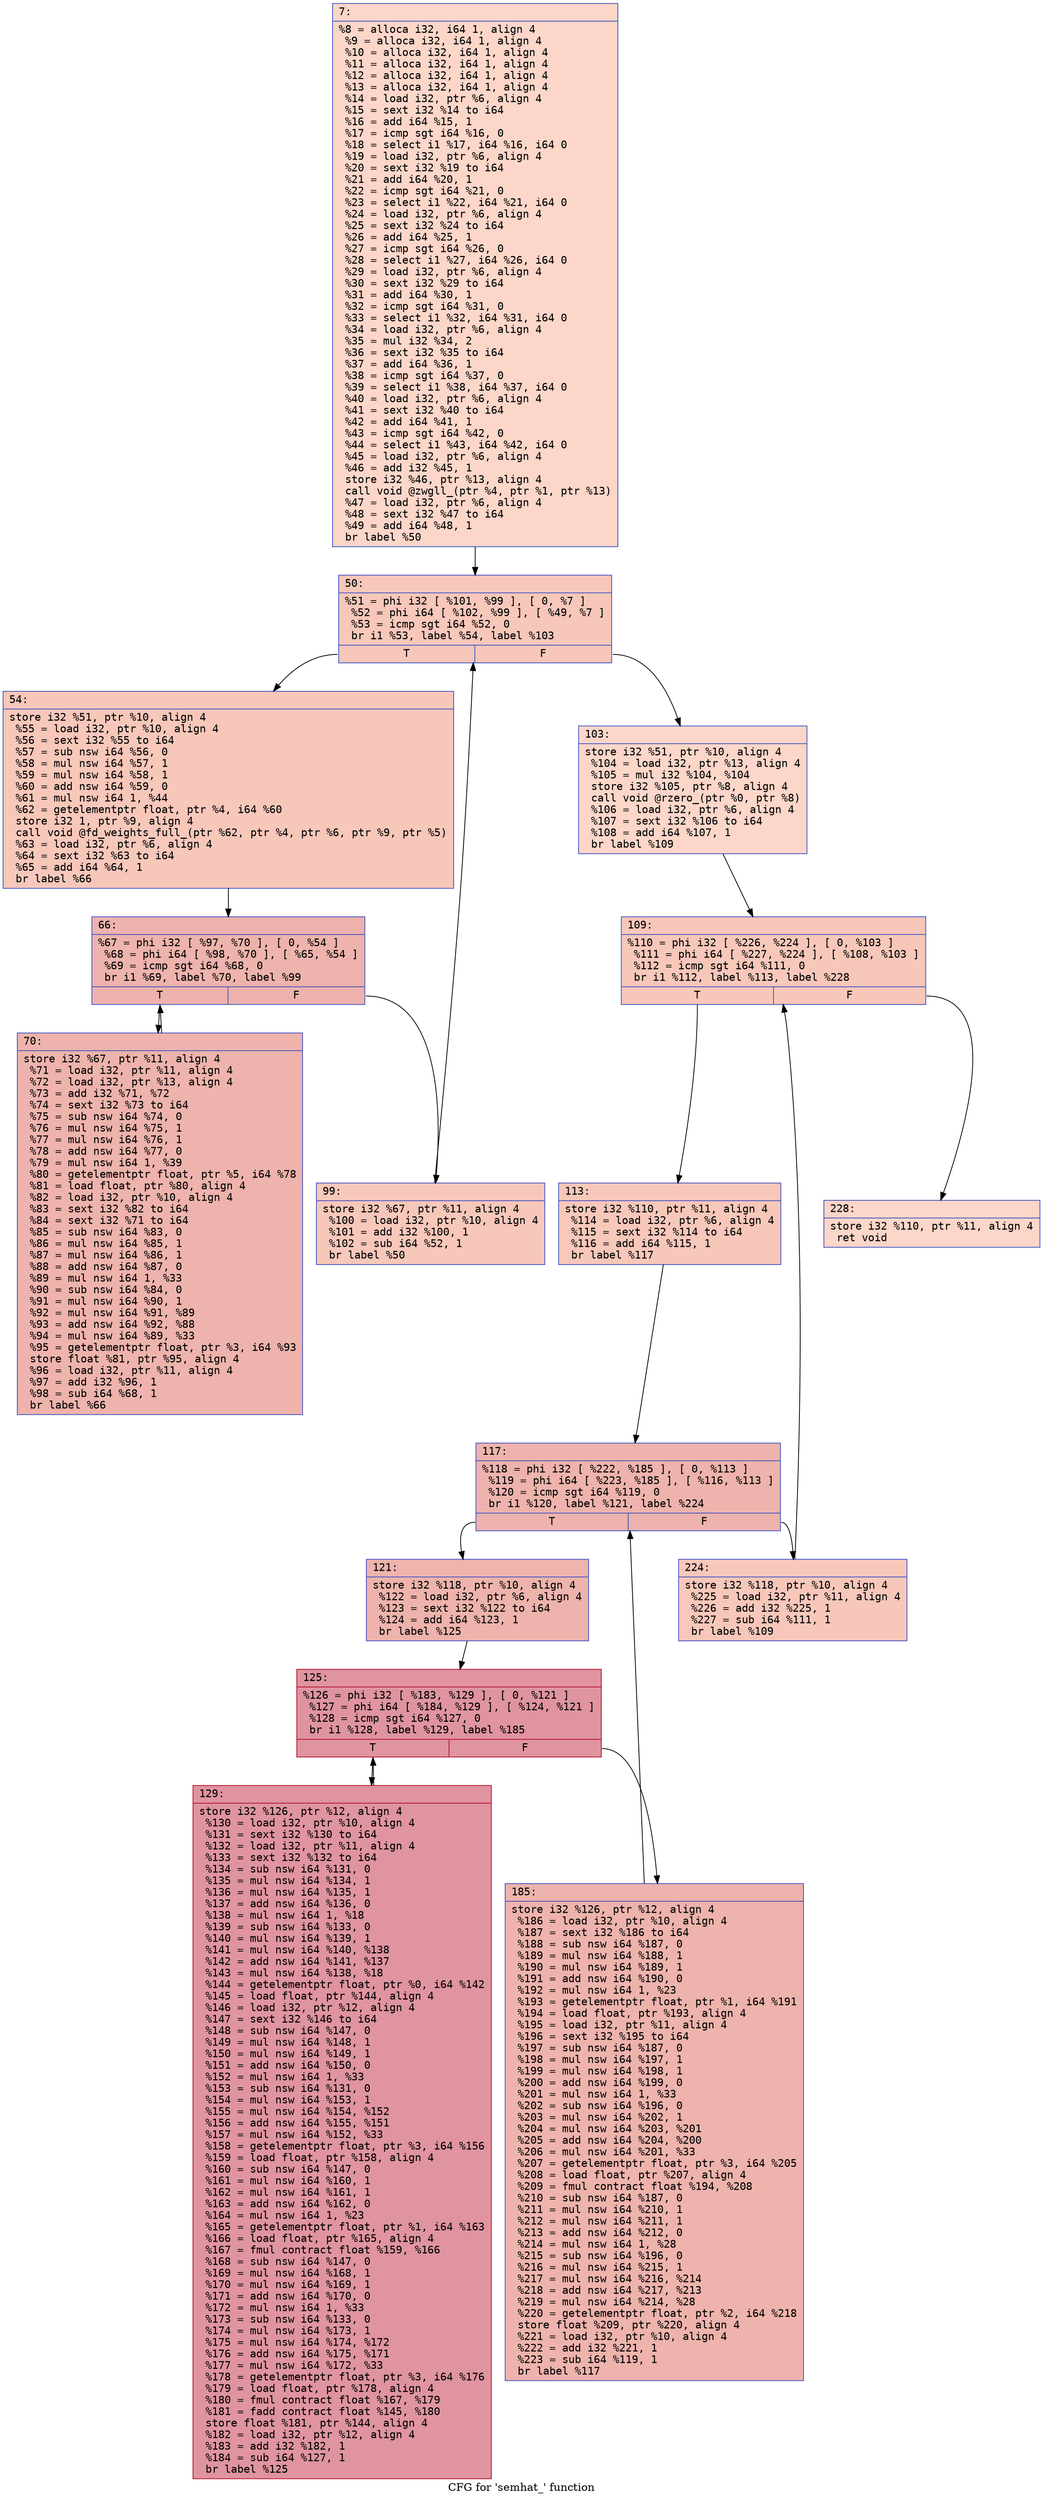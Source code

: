digraph "CFG for 'semhat_' function" {
	label="CFG for 'semhat_' function";

	Node0x55ba683c4a90 [shape=record,color="#3d50c3ff", style=filled, fillcolor="#f6a38570" fontname="Courier",label="{7:\l|  %8 = alloca i32, i64 1, align 4\l  %9 = alloca i32, i64 1, align 4\l  %10 = alloca i32, i64 1, align 4\l  %11 = alloca i32, i64 1, align 4\l  %12 = alloca i32, i64 1, align 4\l  %13 = alloca i32, i64 1, align 4\l  %14 = load i32, ptr %6, align 4\l  %15 = sext i32 %14 to i64\l  %16 = add i64 %15, 1\l  %17 = icmp sgt i64 %16, 0\l  %18 = select i1 %17, i64 %16, i64 0\l  %19 = load i32, ptr %6, align 4\l  %20 = sext i32 %19 to i64\l  %21 = add i64 %20, 1\l  %22 = icmp sgt i64 %21, 0\l  %23 = select i1 %22, i64 %21, i64 0\l  %24 = load i32, ptr %6, align 4\l  %25 = sext i32 %24 to i64\l  %26 = add i64 %25, 1\l  %27 = icmp sgt i64 %26, 0\l  %28 = select i1 %27, i64 %26, i64 0\l  %29 = load i32, ptr %6, align 4\l  %30 = sext i32 %29 to i64\l  %31 = add i64 %30, 1\l  %32 = icmp sgt i64 %31, 0\l  %33 = select i1 %32, i64 %31, i64 0\l  %34 = load i32, ptr %6, align 4\l  %35 = mul i32 %34, 2\l  %36 = sext i32 %35 to i64\l  %37 = add i64 %36, 1\l  %38 = icmp sgt i64 %37, 0\l  %39 = select i1 %38, i64 %37, i64 0\l  %40 = load i32, ptr %6, align 4\l  %41 = sext i32 %40 to i64\l  %42 = add i64 %41, 1\l  %43 = icmp sgt i64 %42, 0\l  %44 = select i1 %43, i64 %42, i64 0\l  %45 = load i32, ptr %6, align 4\l  %46 = add i32 %45, 1\l  store i32 %46, ptr %13, align 4\l  call void @zwgll_(ptr %4, ptr %1, ptr %13)\l  %47 = load i32, ptr %6, align 4\l  %48 = sext i32 %47 to i64\l  %49 = add i64 %48, 1\l  br label %50\l}"];
	Node0x55ba683c4a90 -> Node0x55ba683c9100[tooltip="7 -> 50\nProbability 100.00%" ];
	Node0x55ba683c9100 [shape=record,color="#3d50c3ff", style=filled, fillcolor="#ec7f6370" fontname="Courier",label="{50:\l|  %51 = phi i32 [ %101, %99 ], [ 0, %7 ]\l  %52 = phi i64 [ %102, %99 ], [ %49, %7 ]\l  %53 = icmp sgt i64 %52, 0\l  br i1 %53, label %54, label %103\l|{<s0>T|<s1>F}}"];
	Node0x55ba683c9100:s0 -> Node0x55ba683c94a0[tooltip="50 -> 54\nProbability 96.88%" ];
	Node0x55ba683c9100:s1 -> Node0x55ba683c9530[tooltip="50 -> 103\nProbability 3.12%" ];
	Node0x55ba683c94a0 [shape=record,color="#3d50c3ff", style=filled, fillcolor="#ec7f6370" fontname="Courier",label="{54:\l|  store i32 %51, ptr %10, align 4\l  %55 = load i32, ptr %10, align 4\l  %56 = sext i32 %55 to i64\l  %57 = sub nsw i64 %56, 0\l  %58 = mul nsw i64 %57, 1\l  %59 = mul nsw i64 %58, 1\l  %60 = add nsw i64 %59, 0\l  %61 = mul nsw i64 1, %44\l  %62 = getelementptr float, ptr %4, i64 %60\l  store i32 1, ptr %9, align 4\l  call void @fd_weights_full_(ptr %62, ptr %4, ptr %6, ptr %9, ptr %5)\l  %63 = load i32, ptr %6, align 4\l  %64 = sext i32 %63 to i64\l  %65 = add i64 %64, 1\l  br label %66\l}"];
	Node0x55ba683c94a0 -> Node0x55ba683ca040[tooltip="54 -> 66\nProbability 100.00%" ];
	Node0x55ba683ca040 [shape=record,color="#3d50c3ff", style=filled, fillcolor="#d6524470" fontname="Courier",label="{66:\l|  %67 = phi i32 [ %97, %70 ], [ 0, %54 ]\l  %68 = phi i64 [ %98, %70 ], [ %65, %54 ]\l  %69 = icmp sgt i64 %68, 0\l  br i1 %69, label %70, label %99\l|{<s0>T|<s1>F}}"];
	Node0x55ba683ca040:s0 -> Node0x55ba683ca100[tooltip="66 -> 70\nProbability 96.88%" ];
	Node0x55ba683ca040:s1 -> Node0x55ba683c91c0[tooltip="66 -> 99\nProbability 3.12%" ];
	Node0x55ba683ca100 [shape=record,color="#3d50c3ff", style=filled, fillcolor="#d6524470" fontname="Courier",label="{70:\l|  store i32 %67, ptr %11, align 4\l  %71 = load i32, ptr %11, align 4\l  %72 = load i32, ptr %13, align 4\l  %73 = add i32 %71, %72\l  %74 = sext i32 %73 to i64\l  %75 = sub nsw i64 %74, 0\l  %76 = mul nsw i64 %75, 1\l  %77 = mul nsw i64 %76, 1\l  %78 = add nsw i64 %77, 0\l  %79 = mul nsw i64 1, %39\l  %80 = getelementptr float, ptr %5, i64 %78\l  %81 = load float, ptr %80, align 4\l  %82 = load i32, ptr %10, align 4\l  %83 = sext i32 %82 to i64\l  %84 = sext i32 %71 to i64\l  %85 = sub nsw i64 %83, 0\l  %86 = mul nsw i64 %85, 1\l  %87 = mul nsw i64 %86, 1\l  %88 = add nsw i64 %87, 0\l  %89 = mul nsw i64 1, %33\l  %90 = sub nsw i64 %84, 0\l  %91 = mul nsw i64 %90, 1\l  %92 = mul nsw i64 %91, %89\l  %93 = add nsw i64 %92, %88\l  %94 = mul nsw i64 %89, %33\l  %95 = getelementptr float, ptr %3, i64 %93\l  store float %81, ptr %95, align 4\l  %96 = load i32, ptr %11, align 4\l  %97 = add i32 %96, 1\l  %98 = sub i64 %68, 1\l  br label %66\l}"];
	Node0x55ba683ca100 -> Node0x55ba683ca040[tooltip="70 -> 66\nProbability 100.00%" ];
	Node0x55ba683c91c0 [shape=record,color="#3d50c3ff", style=filled, fillcolor="#ec7f6370" fontname="Courier",label="{99:\l|  store i32 %67, ptr %11, align 4\l  %100 = load i32, ptr %10, align 4\l  %101 = add i32 %100, 1\l  %102 = sub i64 %52, 1\l  br label %50\l}"];
	Node0x55ba683c91c0 -> Node0x55ba683c9100[tooltip="99 -> 50\nProbability 100.00%" ];
	Node0x55ba683c9530 [shape=record,color="#3d50c3ff", style=filled, fillcolor="#f6a38570" fontname="Courier",label="{103:\l|  store i32 %51, ptr %10, align 4\l  %104 = load i32, ptr %13, align 4\l  %105 = mul i32 %104, %104\l  store i32 %105, ptr %8, align 4\l  call void @rzero_(ptr %0, ptr %8)\l  %106 = load i32, ptr %6, align 4\l  %107 = sext i32 %106 to i64\l  %108 = add i64 %107, 1\l  br label %109\l}"];
	Node0x55ba683c9530 -> Node0x55ba683cc640[tooltip="103 -> 109\nProbability 100.00%" ];
	Node0x55ba683cc640 [shape=record,color="#3d50c3ff", style=filled, fillcolor="#ec7f6370" fontname="Courier",label="{109:\l|  %110 = phi i32 [ %226, %224 ], [ 0, %103 ]\l  %111 = phi i64 [ %227, %224 ], [ %108, %103 ]\l  %112 = icmp sgt i64 %111, 0\l  br i1 %112, label %113, label %228\l|{<s0>T|<s1>F}}"];
	Node0x55ba683cc640:s0 -> Node0x55ba683cc960[tooltip="109 -> 113\nProbability 96.88%" ];
	Node0x55ba683cc640:s1 -> Node0x55ba683cc9b0[tooltip="109 -> 228\nProbability 3.12%" ];
	Node0x55ba683cc960 [shape=record,color="#3d50c3ff", style=filled, fillcolor="#ec7f6370" fontname="Courier",label="{113:\l|  store i32 %110, ptr %11, align 4\l  %114 = load i32, ptr %6, align 4\l  %115 = sext i32 %114 to i64\l  %116 = add i64 %115, 1\l  br label %117\l}"];
	Node0x55ba683cc960 -> Node0x55ba683cccd0[tooltip="113 -> 117\nProbability 100.00%" ];
	Node0x55ba683cccd0 [shape=record,color="#3d50c3ff", style=filled, fillcolor="#d6524470" fontname="Courier",label="{117:\l|  %118 = phi i32 [ %222, %185 ], [ 0, %113 ]\l  %119 = phi i64 [ %223, %185 ], [ %116, %113 ]\l  %120 = icmp sgt i64 %119, 0\l  br i1 %120, label %121, label %224\l|{<s0>T|<s1>F}}"];
	Node0x55ba683cccd0:s0 -> Node0x55ba683ccff0[tooltip="117 -> 121\nProbability 96.88%" ];
	Node0x55ba683cccd0:s1 -> Node0x55ba683cc700[tooltip="117 -> 224\nProbability 3.12%" ];
	Node0x55ba683ccff0 [shape=record,color="#3d50c3ff", style=filled, fillcolor="#d6524470" fontname="Courier",label="{121:\l|  store i32 %118, ptr %10, align 4\l  %122 = load i32, ptr %6, align 4\l  %123 = sext i32 %122 to i64\l  %124 = add i64 %123, 1\l  br label %125\l}"];
	Node0x55ba683ccff0 -> Node0x55ba683cd310[tooltip="121 -> 125\nProbability 100.00%" ];
	Node0x55ba683cd310 [shape=record,color="#b70d28ff", style=filled, fillcolor="#b70d2870" fontname="Courier",label="{125:\l|  %126 = phi i32 [ %183, %129 ], [ 0, %121 ]\l  %127 = phi i64 [ %184, %129 ], [ %124, %121 ]\l  %128 = icmp sgt i64 %127, 0\l  br i1 %128, label %129, label %185\l|{<s0>T|<s1>F}}"];
	Node0x55ba683cd310:s0 -> Node0x55ba683cd400[tooltip="125 -> 129\nProbability 96.88%" ];
	Node0x55ba683cd310:s1 -> Node0x55ba683ccd90[tooltip="125 -> 185\nProbability 3.12%" ];
	Node0x55ba683cd400 [shape=record,color="#b70d28ff", style=filled, fillcolor="#b70d2870" fontname="Courier",label="{129:\l|  store i32 %126, ptr %12, align 4\l  %130 = load i32, ptr %10, align 4\l  %131 = sext i32 %130 to i64\l  %132 = load i32, ptr %11, align 4\l  %133 = sext i32 %132 to i64\l  %134 = sub nsw i64 %131, 0\l  %135 = mul nsw i64 %134, 1\l  %136 = mul nsw i64 %135, 1\l  %137 = add nsw i64 %136, 0\l  %138 = mul nsw i64 1, %18\l  %139 = sub nsw i64 %133, 0\l  %140 = mul nsw i64 %139, 1\l  %141 = mul nsw i64 %140, %138\l  %142 = add nsw i64 %141, %137\l  %143 = mul nsw i64 %138, %18\l  %144 = getelementptr float, ptr %0, i64 %142\l  %145 = load float, ptr %144, align 4\l  %146 = load i32, ptr %12, align 4\l  %147 = sext i32 %146 to i64\l  %148 = sub nsw i64 %147, 0\l  %149 = mul nsw i64 %148, 1\l  %150 = mul nsw i64 %149, 1\l  %151 = add nsw i64 %150, 0\l  %152 = mul nsw i64 1, %33\l  %153 = sub nsw i64 %131, 0\l  %154 = mul nsw i64 %153, 1\l  %155 = mul nsw i64 %154, %152\l  %156 = add nsw i64 %155, %151\l  %157 = mul nsw i64 %152, %33\l  %158 = getelementptr float, ptr %3, i64 %156\l  %159 = load float, ptr %158, align 4\l  %160 = sub nsw i64 %147, 0\l  %161 = mul nsw i64 %160, 1\l  %162 = mul nsw i64 %161, 1\l  %163 = add nsw i64 %162, 0\l  %164 = mul nsw i64 1, %23\l  %165 = getelementptr float, ptr %1, i64 %163\l  %166 = load float, ptr %165, align 4\l  %167 = fmul contract float %159, %166\l  %168 = sub nsw i64 %147, 0\l  %169 = mul nsw i64 %168, 1\l  %170 = mul nsw i64 %169, 1\l  %171 = add nsw i64 %170, 0\l  %172 = mul nsw i64 1, %33\l  %173 = sub nsw i64 %133, 0\l  %174 = mul nsw i64 %173, 1\l  %175 = mul nsw i64 %174, %172\l  %176 = add nsw i64 %175, %171\l  %177 = mul nsw i64 %172, %33\l  %178 = getelementptr float, ptr %3, i64 %176\l  %179 = load float, ptr %178, align 4\l  %180 = fmul contract float %167, %179\l  %181 = fadd contract float %145, %180\l  store float %181, ptr %144, align 4\l  %182 = load i32, ptr %12, align 4\l  %183 = add i32 %182, 1\l  %184 = sub i64 %127, 1\l  br label %125\l}"];
	Node0x55ba683cd400 -> Node0x55ba683cd310[tooltip="129 -> 125\nProbability 100.00%" ];
	Node0x55ba683ccd90 [shape=record,color="#3d50c3ff", style=filled, fillcolor="#d6524470" fontname="Courier",label="{185:\l|  store i32 %126, ptr %12, align 4\l  %186 = load i32, ptr %10, align 4\l  %187 = sext i32 %186 to i64\l  %188 = sub nsw i64 %187, 0\l  %189 = mul nsw i64 %188, 1\l  %190 = mul nsw i64 %189, 1\l  %191 = add nsw i64 %190, 0\l  %192 = mul nsw i64 1, %23\l  %193 = getelementptr float, ptr %1, i64 %191\l  %194 = load float, ptr %193, align 4\l  %195 = load i32, ptr %11, align 4\l  %196 = sext i32 %195 to i64\l  %197 = sub nsw i64 %187, 0\l  %198 = mul nsw i64 %197, 1\l  %199 = mul nsw i64 %198, 1\l  %200 = add nsw i64 %199, 0\l  %201 = mul nsw i64 1, %33\l  %202 = sub nsw i64 %196, 0\l  %203 = mul nsw i64 %202, 1\l  %204 = mul nsw i64 %203, %201\l  %205 = add nsw i64 %204, %200\l  %206 = mul nsw i64 %201, %33\l  %207 = getelementptr float, ptr %3, i64 %205\l  %208 = load float, ptr %207, align 4\l  %209 = fmul contract float %194, %208\l  %210 = sub nsw i64 %187, 0\l  %211 = mul nsw i64 %210, 1\l  %212 = mul nsw i64 %211, 1\l  %213 = add nsw i64 %212, 0\l  %214 = mul nsw i64 1, %28\l  %215 = sub nsw i64 %196, 0\l  %216 = mul nsw i64 %215, 1\l  %217 = mul nsw i64 %216, %214\l  %218 = add nsw i64 %217, %213\l  %219 = mul nsw i64 %214, %28\l  %220 = getelementptr float, ptr %2, i64 %218\l  store float %209, ptr %220, align 4\l  %221 = load i32, ptr %10, align 4\l  %222 = add i32 %221, 1\l  %223 = sub i64 %119, 1\l  br label %117\l}"];
	Node0x55ba683ccd90 -> Node0x55ba683cccd0[tooltip="185 -> 117\nProbability 100.00%" ];
	Node0x55ba683cc700 [shape=record,color="#3d50c3ff", style=filled, fillcolor="#ec7f6370" fontname="Courier",label="{224:\l|  store i32 %118, ptr %10, align 4\l  %225 = load i32, ptr %11, align 4\l  %226 = add i32 %225, 1\l  %227 = sub i64 %111, 1\l  br label %109\l}"];
	Node0x55ba683cc700 -> Node0x55ba683cc640[tooltip="224 -> 109\nProbability 100.00%" ];
	Node0x55ba683cc9b0 [shape=record,color="#3d50c3ff", style=filled, fillcolor="#f6a38570" fontname="Courier",label="{228:\l|  store i32 %110, ptr %11, align 4\l  ret void\l}"];
}
